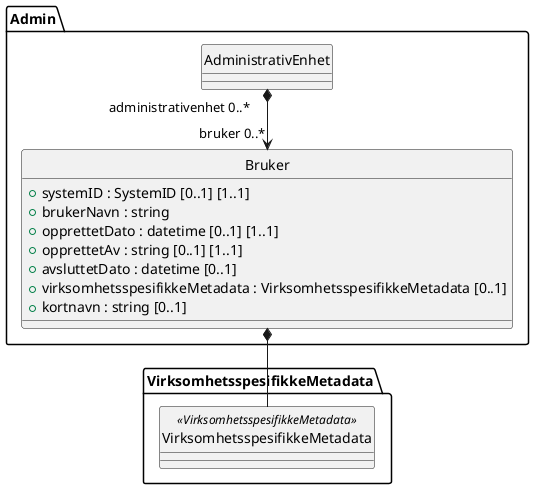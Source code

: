 @startuml
skinparam nodesep 100
hide circle
class Admin.Bruker {
  +systemID : SystemID [0..1] [1..1]
  +brukerNavn : string
  +opprettetDato : datetime [0..1] [1..1]
  +opprettetAv : string [0..1] [1..1]
  +avsluttetDato : datetime [0..1]
  +virksomhetsspesifikkeMetadata : VirksomhetsspesifikkeMetadata [0..1]
  +kortnavn : string [0..1]
}
class Admin.AdministrativEnhet {
}
Admin.AdministrativEnhet "administrativenhet 0..*" *--> "bruker 0..*" Admin.Bruker
class VirksomhetsspesifikkeMetadata.VirksomhetsspesifikkeMetadata <<VirksomhetsspesifikkeMetadata>> {
}
Admin.Bruker *-- VirksomhetsspesifikkeMetadata.VirksomhetsspesifikkeMetadata
@enduml
